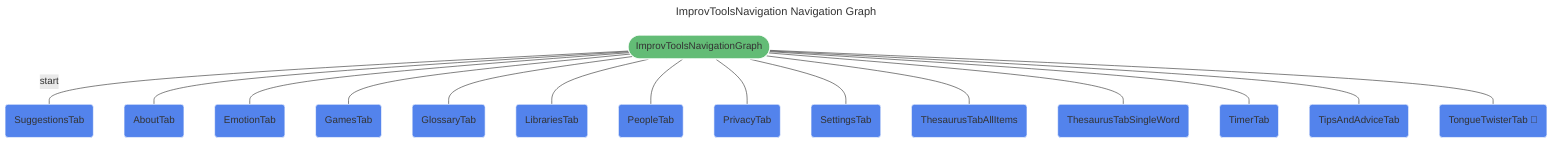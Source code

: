 ---
title: ImprovToolsNavigation Navigation Graph
---
%%{init: {'theme':'base', 'themeVariables': { 'primaryTextColor': '#fff' }}%%
graph TD
improv_tools_navigation(["ImprovToolsNavigationGraph"]) -- "start" --- suggestions_tab("SuggestionsTab")
improv_tools_navigation(["ImprovToolsNavigationGraph"]) --- about_tab("AboutTab")
improv_tools_navigation(["ImprovToolsNavigationGraph"]) --- emotion_tab("EmotionTab")
improv_tools_navigation(["ImprovToolsNavigationGraph"]) --- games_tab("GamesTab")
improv_tools_navigation(["ImprovToolsNavigationGraph"]) --- glossary_tab("GlossaryTab")
improv_tools_navigation(["ImprovToolsNavigationGraph"]) --- libraries_tab("LibrariesTab")
improv_tools_navigation(["ImprovToolsNavigationGraph"]) --- people_tab("PeopleTab")
improv_tools_navigation(["ImprovToolsNavigationGraph"]) --- privacy_tab("PrivacyTab")
improv_tools_navigation(["ImprovToolsNavigationGraph"]) --- settings_tab("SettingsTab")
improv_tools_navigation(["ImprovToolsNavigationGraph"]) --- thesaurus_tab_all_items("ThesaurusTabAllItems")
improv_tools_navigation(["ImprovToolsNavigationGraph"]) --- thesaurus_tab_single_word("ThesaurusTabSingleWord")
improv_tools_navigation(["ImprovToolsNavigationGraph"]) --- timer_tab("TimerTab")
improv_tools_navigation(["ImprovToolsNavigationGraph"]) --- tips_and_advice_tab("TipsAndAdviceTab")
improv_tools_navigation(["ImprovToolsNavigationGraph"]) --- tongue_twister_tab_destination("TongueTwisterTab 🧩")


classDef destination fill:#5383EC,stroke:#ffffff;
class about_tab,emotion_tab,games_tab,glossary_tab,libraries_tab,people_tab,privacy_tab,settings_tab,suggestions_tab,thesaurus_tab_all_items,thesaurus_tab_single_word,timer_tab,tips_and_advice_tab,tongue_twister_tab_destination destination;
classDef navgraph fill:#63BC76,stroke:#ffffff;
class improv_tools_navigation navgraph;